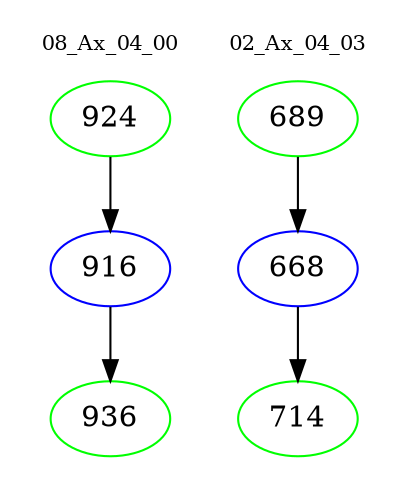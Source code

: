 digraph{
subgraph cluster_0 {
color = white
label = "08_Ax_04_00";
fontsize=10;
T0_924 [label="924", color="green"]
T0_924 -> T0_916 [color="black"]
T0_916 [label="916", color="blue"]
T0_916 -> T0_936 [color="black"]
T0_936 [label="936", color="green"]
}
subgraph cluster_1 {
color = white
label = "02_Ax_04_03";
fontsize=10;
T1_689 [label="689", color="green"]
T1_689 -> T1_668 [color="black"]
T1_668 [label="668", color="blue"]
T1_668 -> T1_714 [color="black"]
T1_714 [label="714", color="green"]
}
}
